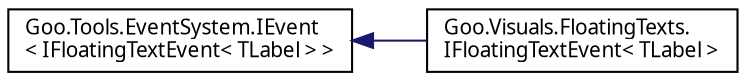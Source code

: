 digraph "Graphical Class Hierarchy"
{
 // LATEX_PDF_SIZE
  edge [fontname="Calibrii",fontsize="10",labelfontname="Calibrii",labelfontsize="10"];
  node [fontname="Calibrii",fontsize="10",shape=record];
  rankdir="LR";
  Node0 [label="Goo.Tools.EventSystem.IEvent\l\< IFloatingTextEvent\< TLabel \> \>",height=0.2,width=0.4,color="black", fillcolor="white", style="filled",URL="$da/df2/interfaceGoo_1_1Tools_1_1EventSystem_1_1IEvent.html",tooltip=" "];
  Node0 -> Node1 [dir="back",color="midnightblue",fontsize="10",style="solid",fontname="Calibrii"];
  Node1 [label="Goo.Visuals.FloatingTexts.\lIFloatingTextEvent\< TLabel \>",height=0.2,width=0.4,color="black", fillcolor="white", style="filled",URL="$d5/d47/interfaceGoo_1_1Visuals_1_1FloatingTexts_1_1IFloatingTextEvent.html",tooltip=" "];
}
